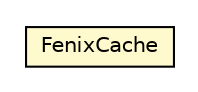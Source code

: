 #!/usr/local/bin/dot
#
# Class diagram 
# Generated by UMLGraph version 5.1 (http://www.umlgraph.org/)
#

digraph G {
	edge [fontname="Helvetica",fontsize=10,labelfontname="Helvetica",labelfontsize=10];
	node [fontname="Helvetica",fontsize=10,shape=plaintext];
	nodesep=0.25;
	ranksep=0.5;
	// pt.ist.fenixframework.pstm.FenixCache
	c14694 [label=<<table title="pt.ist.fenixframework.pstm.FenixCache" border="0" cellborder="1" cellspacing="0" cellpadding="2" port="p" bgcolor="lemonChiffon" href="./FenixCache.html">
		<tr><td><table border="0" cellspacing="0" cellpadding="1">
<tr><td align="center" balign="center"> FenixCache </td></tr>
		</table></td></tr>
		</table>>, fontname="Helvetica", fontcolor="black", fontsize=10.0];
}

